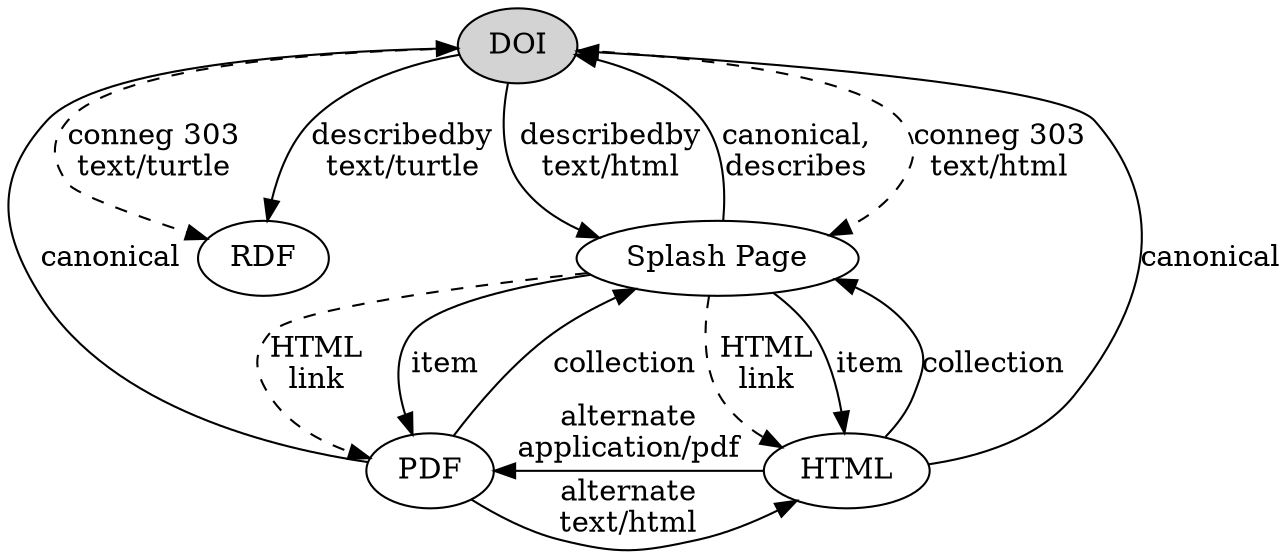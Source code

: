 digraph JOURNAL1 {
  DOI [ style=filled ]
  DOI -> "Splash Page" [ style=dashed, label="conneg 303\ntext/html" ]
  DOI -> "Splash Page" [ label="describedby\ntext/html" ]
  DOI -> RDF [ style=dashed, label="conneg 303\ntext/turtle" ]
  DOI -> RDF [ label="describedby\ntext/turtle" ]
  "Splash Page" -> PDF  [ style=dashed, label="HTML\nlink" ]
  "Splash Page" -> PDF  [ label="item" ]
  "Splash Page" -> HTML  [ style=dashed, label="HTML\nlink" ]
  "Splash Page" -> HTML  [ label="item" ]
  "Splash Page" -> DOI [ label="canonical,\ndescribes" ]
  PDF -> "Splash Page" [ label="collection" ]
  HTML -> "Splash Page" [ label="collection" ]
  PDF -> DOI [ label="canonical" ]
  HTML -> DOI [ label="canonical" ]
  PDF -> HTML [ label="alternate\ntext/html" ]
  HTML -> PDF [ label="alternate\napplication/pdf" ]
  { rank=same PDF HTML }
}
